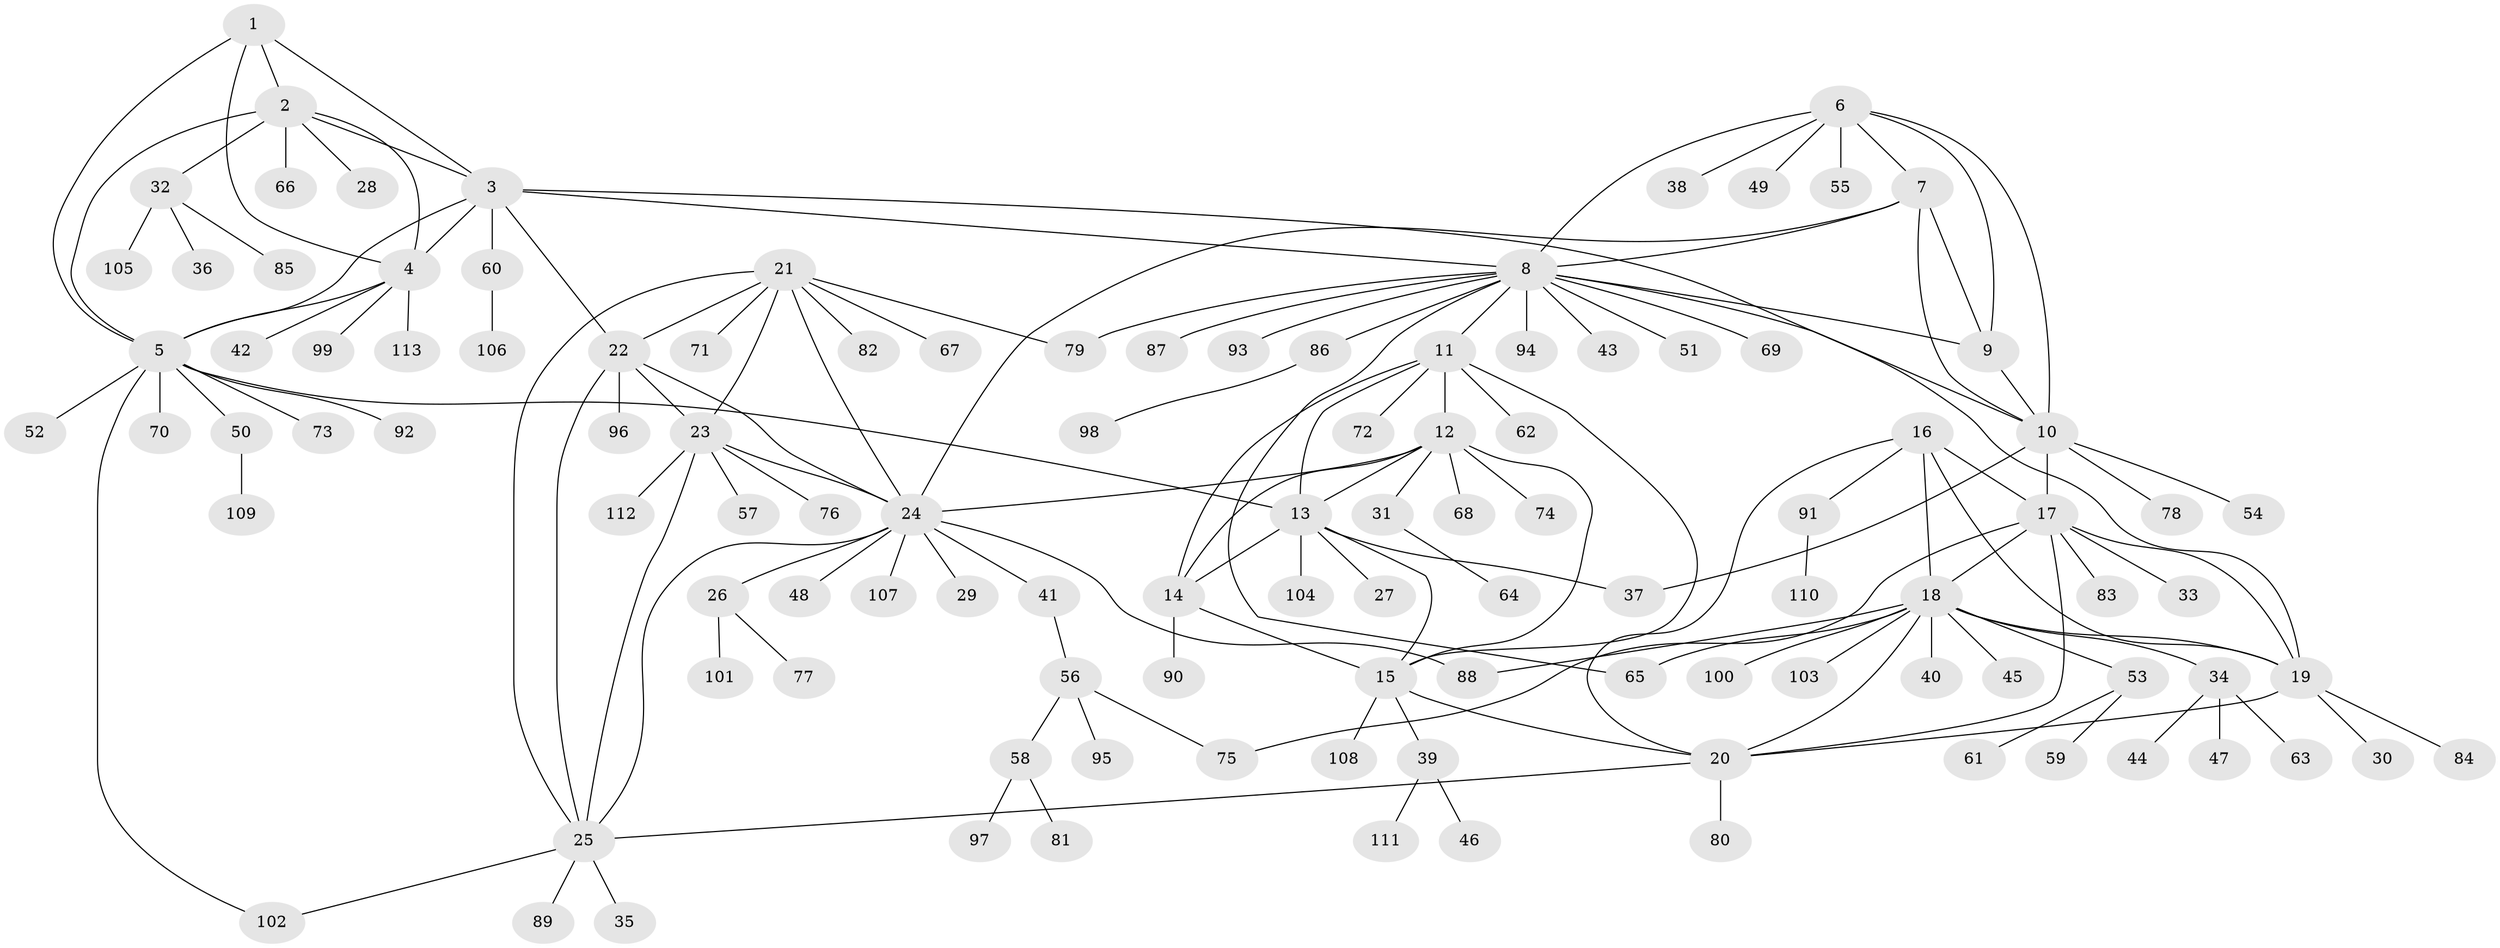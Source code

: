 // Generated by graph-tools (version 1.1) at 2025/11/02/27/25 16:11:33]
// undirected, 113 vertices, 154 edges
graph export_dot {
graph [start="1"]
  node [color=gray90,style=filled];
  1;
  2;
  3;
  4;
  5;
  6;
  7;
  8;
  9;
  10;
  11;
  12;
  13;
  14;
  15;
  16;
  17;
  18;
  19;
  20;
  21;
  22;
  23;
  24;
  25;
  26;
  27;
  28;
  29;
  30;
  31;
  32;
  33;
  34;
  35;
  36;
  37;
  38;
  39;
  40;
  41;
  42;
  43;
  44;
  45;
  46;
  47;
  48;
  49;
  50;
  51;
  52;
  53;
  54;
  55;
  56;
  57;
  58;
  59;
  60;
  61;
  62;
  63;
  64;
  65;
  66;
  67;
  68;
  69;
  70;
  71;
  72;
  73;
  74;
  75;
  76;
  77;
  78;
  79;
  80;
  81;
  82;
  83;
  84;
  85;
  86;
  87;
  88;
  89;
  90;
  91;
  92;
  93;
  94;
  95;
  96;
  97;
  98;
  99;
  100;
  101;
  102;
  103;
  104;
  105;
  106;
  107;
  108;
  109;
  110;
  111;
  112;
  113;
  1 -- 2;
  1 -- 3;
  1 -- 4;
  1 -- 5;
  2 -- 3;
  2 -- 4;
  2 -- 5;
  2 -- 28;
  2 -- 32;
  2 -- 66;
  3 -- 4;
  3 -- 5;
  3 -- 8;
  3 -- 19;
  3 -- 22;
  3 -- 60;
  4 -- 5;
  4 -- 42;
  4 -- 99;
  4 -- 113;
  5 -- 13;
  5 -- 50;
  5 -- 52;
  5 -- 70;
  5 -- 73;
  5 -- 92;
  5 -- 102;
  6 -- 7;
  6 -- 8;
  6 -- 9;
  6 -- 10;
  6 -- 38;
  6 -- 49;
  6 -- 55;
  7 -- 8;
  7 -- 9;
  7 -- 10;
  7 -- 24;
  8 -- 9;
  8 -- 10;
  8 -- 11;
  8 -- 43;
  8 -- 51;
  8 -- 65;
  8 -- 69;
  8 -- 79;
  8 -- 86;
  8 -- 87;
  8 -- 93;
  8 -- 94;
  9 -- 10;
  10 -- 17;
  10 -- 37;
  10 -- 54;
  10 -- 78;
  11 -- 12;
  11 -- 13;
  11 -- 14;
  11 -- 15;
  11 -- 62;
  11 -- 72;
  12 -- 13;
  12 -- 14;
  12 -- 15;
  12 -- 24;
  12 -- 31;
  12 -- 68;
  12 -- 74;
  13 -- 14;
  13 -- 15;
  13 -- 27;
  13 -- 37;
  13 -- 104;
  14 -- 15;
  14 -- 90;
  15 -- 20;
  15 -- 39;
  15 -- 108;
  16 -- 17;
  16 -- 18;
  16 -- 19;
  16 -- 20;
  16 -- 91;
  17 -- 18;
  17 -- 19;
  17 -- 20;
  17 -- 33;
  17 -- 75;
  17 -- 83;
  18 -- 19;
  18 -- 20;
  18 -- 34;
  18 -- 40;
  18 -- 45;
  18 -- 53;
  18 -- 65;
  18 -- 88;
  18 -- 100;
  18 -- 103;
  19 -- 20;
  19 -- 30;
  19 -- 84;
  20 -- 25;
  20 -- 80;
  21 -- 22;
  21 -- 23;
  21 -- 24;
  21 -- 25;
  21 -- 67;
  21 -- 71;
  21 -- 79;
  21 -- 82;
  22 -- 23;
  22 -- 24;
  22 -- 25;
  22 -- 96;
  23 -- 24;
  23 -- 25;
  23 -- 57;
  23 -- 76;
  23 -- 112;
  24 -- 25;
  24 -- 26;
  24 -- 29;
  24 -- 41;
  24 -- 48;
  24 -- 88;
  24 -- 107;
  25 -- 35;
  25 -- 89;
  25 -- 102;
  26 -- 77;
  26 -- 101;
  31 -- 64;
  32 -- 36;
  32 -- 85;
  32 -- 105;
  34 -- 44;
  34 -- 47;
  34 -- 63;
  39 -- 46;
  39 -- 111;
  41 -- 56;
  50 -- 109;
  53 -- 59;
  53 -- 61;
  56 -- 58;
  56 -- 75;
  56 -- 95;
  58 -- 81;
  58 -- 97;
  60 -- 106;
  86 -- 98;
  91 -- 110;
}
